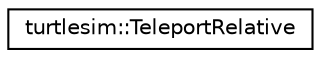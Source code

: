 digraph "Graphical Class Hierarchy"
{
  edge [fontname="Helvetica",fontsize="10",labelfontname="Helvetica",labelfontsize="10"];
  node [fontname="Helvetica",fontsize="10",shape=record];
  rankdir="LR";
  Node1 [label="turtlesim::TeleportRelative",height=0.2,width=0.4,color="black", fillcolor="white", style="filled",URL="$classturtlesim_1_1_teleport_relative.html"];
}
